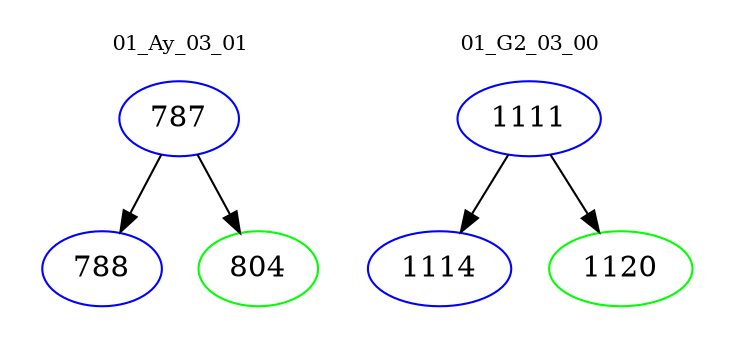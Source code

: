 digraph{
subgraph cluster_0 {
color = white
label = "01_Ay_03_01";
fontsize=10;
T0_787 [label="787", color="blue"]
T0_787 -> T0_788 [color="black"]
T0_788 [label="788", color="blue"]
T0_787 -> T0_804 [color="black"]
T0_804 [label="804", color="green"]
}
subgraph cluster_1 {
color = white
label = "01_G2_03_00";
fontsize=10;
T1_1111 [label="1111", color="blue"]
T1_1111 -> T1_1114 [color="black"]
T1_1114 [label="1114", color="blue"]
T1_1111 -> T1_1120 [color="black"]
T1_1120 [label="1120", color="green"]
}
}

